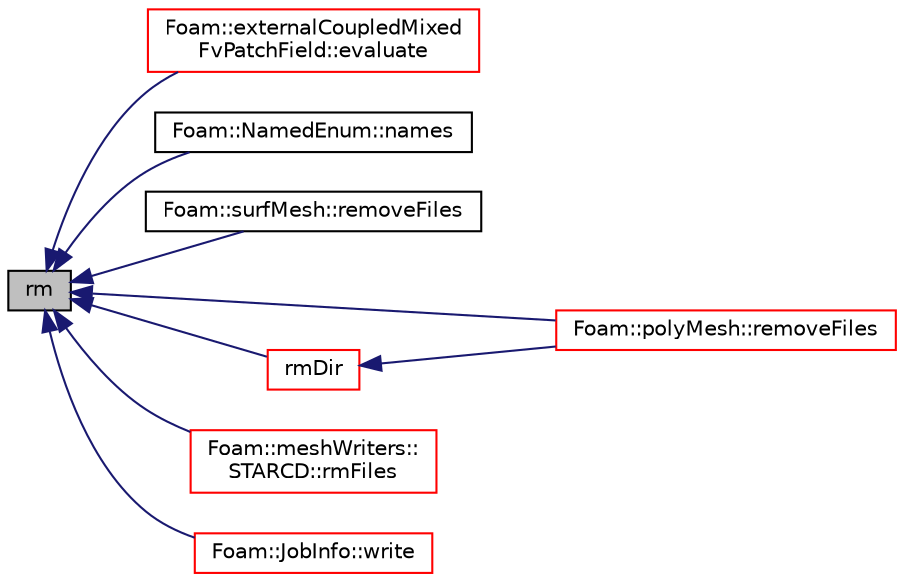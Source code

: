 digraph "rm"
{
  bgcolor="transparent";
  edge [fontname="Helvetica",fontsize="10",labelfontname="Helvetica",labelfontsize="10"];
  node [fontname="Helvetica",fontsize="10",shape=record];
  rankdir="LR";
  Node1 [label="rm",height=0.2,width=0.4,color="black", fillcolor="grey75", style="filled", fontcolor="black"];
  Node1 -> Node2 [dir="back",color="midnightblue",fontsize="10",style="solid",fontname="Helvetica"];
  Node2 [label="Foam::externalCoupledMixed\lFvPatchField::evaluate",height=0.2,width=0.4,color="red",URL="$a00717.html#a3b59c070ab0408e3bbb21927540159f4",tooltip="Evaluate the patch field. "];
  Node1 -> Node3 [dir="back",color="midnightblue",fontsize="10",style="solid",fontname="Helvetica"];
  Node3 [label="Foam::NamedEnum::names",height=0.2,width=0.4,color="black",URL="$a01609.html#a7350da3a0edd92cd11e6c479c9967dc8"];
  Node1 -> Node4 [dir="back",color="midnightblue",fontsize="10",style="solid",fontname="Helvetica"];
  Node4 [label="Foam::surfMesh::removeFiles",height=0.2,width=0.4,color="black",URL="$a02596.html#a09edd7861f5967d75396d1138415fc1b",tooltip="Remove all files from mesh instance. "];
  Node1 -> Node5 [dir="back",color="midnightblue",fontsize="10",style="solid",fontname="Helvetica"];
  Node5 [label="Foam::polyMesh::removeFiles",height=0.2,width=0.4,color="red",URL="$a01961.html#a09edd7861f5967d75396d1138415fc1b",tooltip="Remove all files from mesh instance. "];
  Node1 -> Node6 [dir="back",color="midnightblue",fontsize="10",style="solid",fontname="Helvetica"];
  Node6 [label="rmDir",height=0.2,width=0.4,color="red",URL="$a10936.html#a94f85dc184bdb0495e62488fda627038",tooltip="Remove a dirctory and its contents. "];
  Node6 -> Node5 [dir="back",color="midnightblue",fontsize="10",style="solid",fontname="Helvetica"];
  Node1 -> Node7 [dir="back",color="midnightblue",fontsize="10",style="solid",fontname="Helvetica"];
  Node7 [label="Foam::meshWriters::\lSTARCD::rmFiles",height=0.2,width=0.4,color="red",URL="$a02518.html#a13f53d4c8b3630d18bc4f74a91850099",tooltip="Remove STAR-CD files for the baseName. "];
  Node1 -> Node8 [dir="back",color="midnightblue",fontsize="10",style="solid",fontname="Helvetica"];
  Node8 [label="Foam::JobInfo::write",height=0.2,width=0.4,color="red",URL="$a01243.html#a9ba943a3e5d19bd6cbbeecedbd8aa972"];
}
